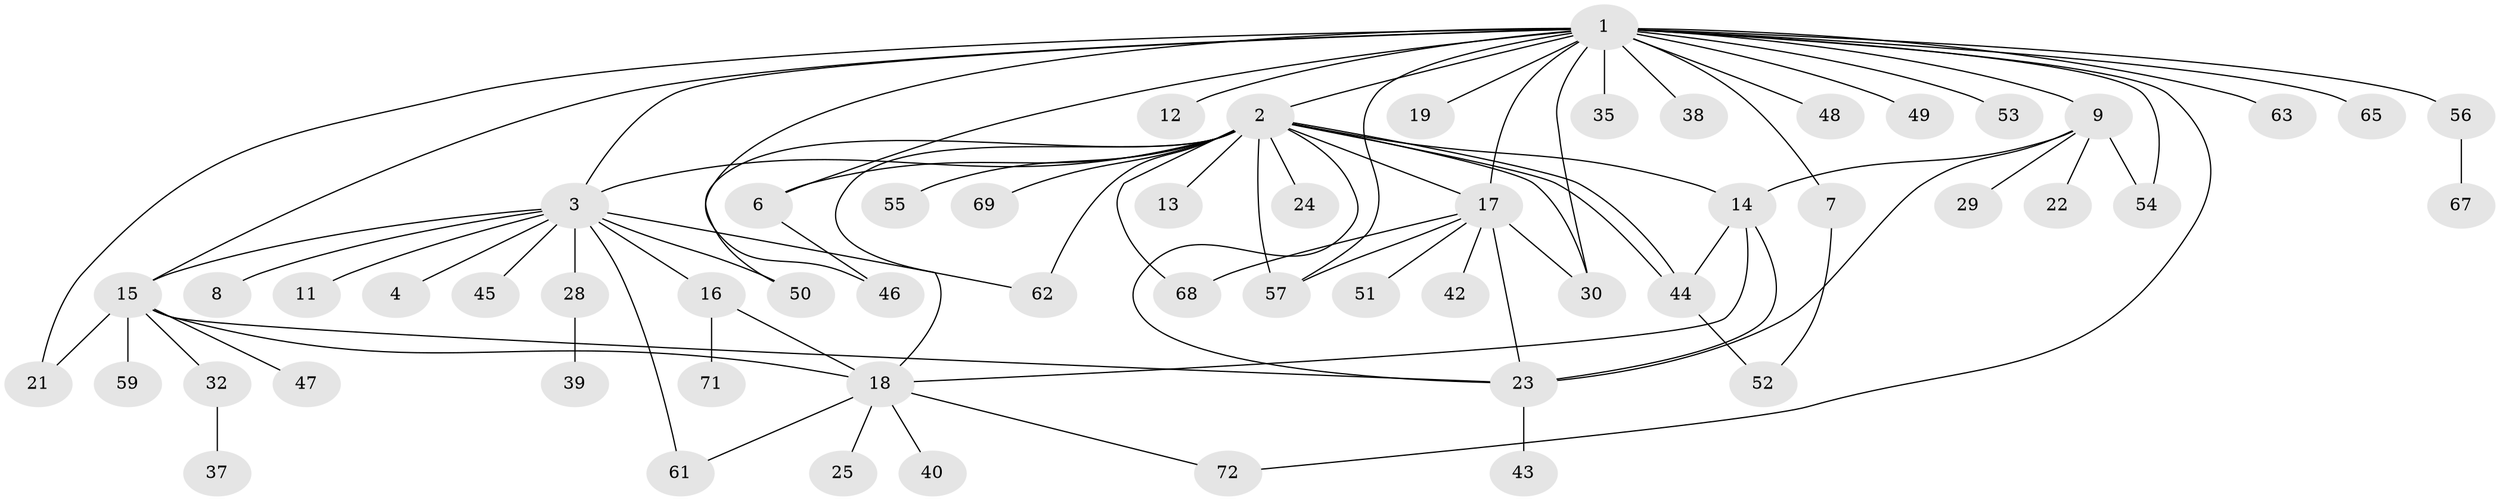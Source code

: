 // original degree distribution, {20: 0.0136986301369863, 11: 0.0136986301369863, 12: 0.0136986301369863, 1: 0.4383561643835616, 7: 0.0410958904109589, 4: 0.0410958904109589, 2: 0.2602739726027397, 5: 0.0410958904109589, 10: 0.0136986301369863, 3: 0.0958904109589041, 6: 0.0273972602739726}
// Generated by graph-tools (version 1.1) at 2025/41/03/06/25 10:41:47]
// undirected, 57 vertices, 83 edges
graph export_dot {
graph [start="1"]
  node [color=gray90,style=filled];
  1 [super="+5"];
  2 [super="+10"];
  3 [super="+58"];
  4;
  6 [super="+36"];
  7;
  8;
  9 [super="+20"];
  11;
  12;
  13;
  14 [super="+27"];
  15 [super="+31"];
  16 [super="+33"];
  17 [super="+41"];
  18 [super="+26"];
  19;
  21;
  22;
  23;
  24 [super="+66"];
  25;
  28;
  29;
  30 [super="+34"];
  32;
  35;
  37;
  38;
  39;
  40;
  42;
  43;
  44;
  45;
  46 [super="+64"];
  47;
  48;
  49;
  50;
  51;
  52 [super="+60"];
  53;
  54;
  55;
  56 [super="+73"];
  57;
  59 [super="+70"];
  61;
  62;
  63;
  65;
  67;
  68;
  69;
  71;
  72;
  1 -- 2 [weight=2];
  1 -- 6;
  1 -- 7;
  1 -- 9;
  1 -- 12;
  1 -- 17;
  1 -- 21;
  1 -- 46;
  1 -- 48;
  1 -- 49 [weight=2];
  1 -- 53;
  1 -- 54;
  1 -- 56;
  1 -- 57;
  1 -- 63;
  1 -- 65;
  1 -- 72;
  1 -- 3;
  1 -- 35;
  1 -- 19;
  1 -- 38;
  1 -- 15;
  1 -- 30;
  2 -- 3;
  2 -- 13;
  2 -- 18;
  2 -- 44;
  2 -- 44;
  2 -- 50;
  2 -- 57;
  2 -- 62;
  2 -- 69;
  2 -- 68;
  2 -- 6;
  2 -- 14;
  2 -- 17;
  2 -- 23;
  2 -- 55;
  2 -- 24;
  2 -- 30;
  3 -- 4;
  3 -- 8;
  3 -- 11;
  3 -- 16;
  3 -- 28;
  3 -- 45;
  3 -- 50;
  3 -- 61;
  3 -- 62;
  3 -- 15;
  6 -- 46;
  7 -- 52;
  9 -- 22;
  9 -- 23;
  9 -- 29;
  9 -- 54;
  9 -- 14;
  14 -- 23;
  14 -- 44;
  14 -- 18;
  15 -- 47;
  15 -- 32;
  15 -- 21;
  15 -- 23;
  15 -- 59;
  15 -- 18;
  16 -- 71;
  16 -- 18;
  17 -- 30;
  17 -- 42;
  17 -- 51;
  17 -- 57;
  17 -- 68;
  17 -- 23;
  18 -- 25;
  18 -- 40;
  18 -- 61;
  18 -- 72;
  23 -- 43;
  28 -- 39;
  32 -- 37;
  44 -- 52;
  56 -- 67;
}
